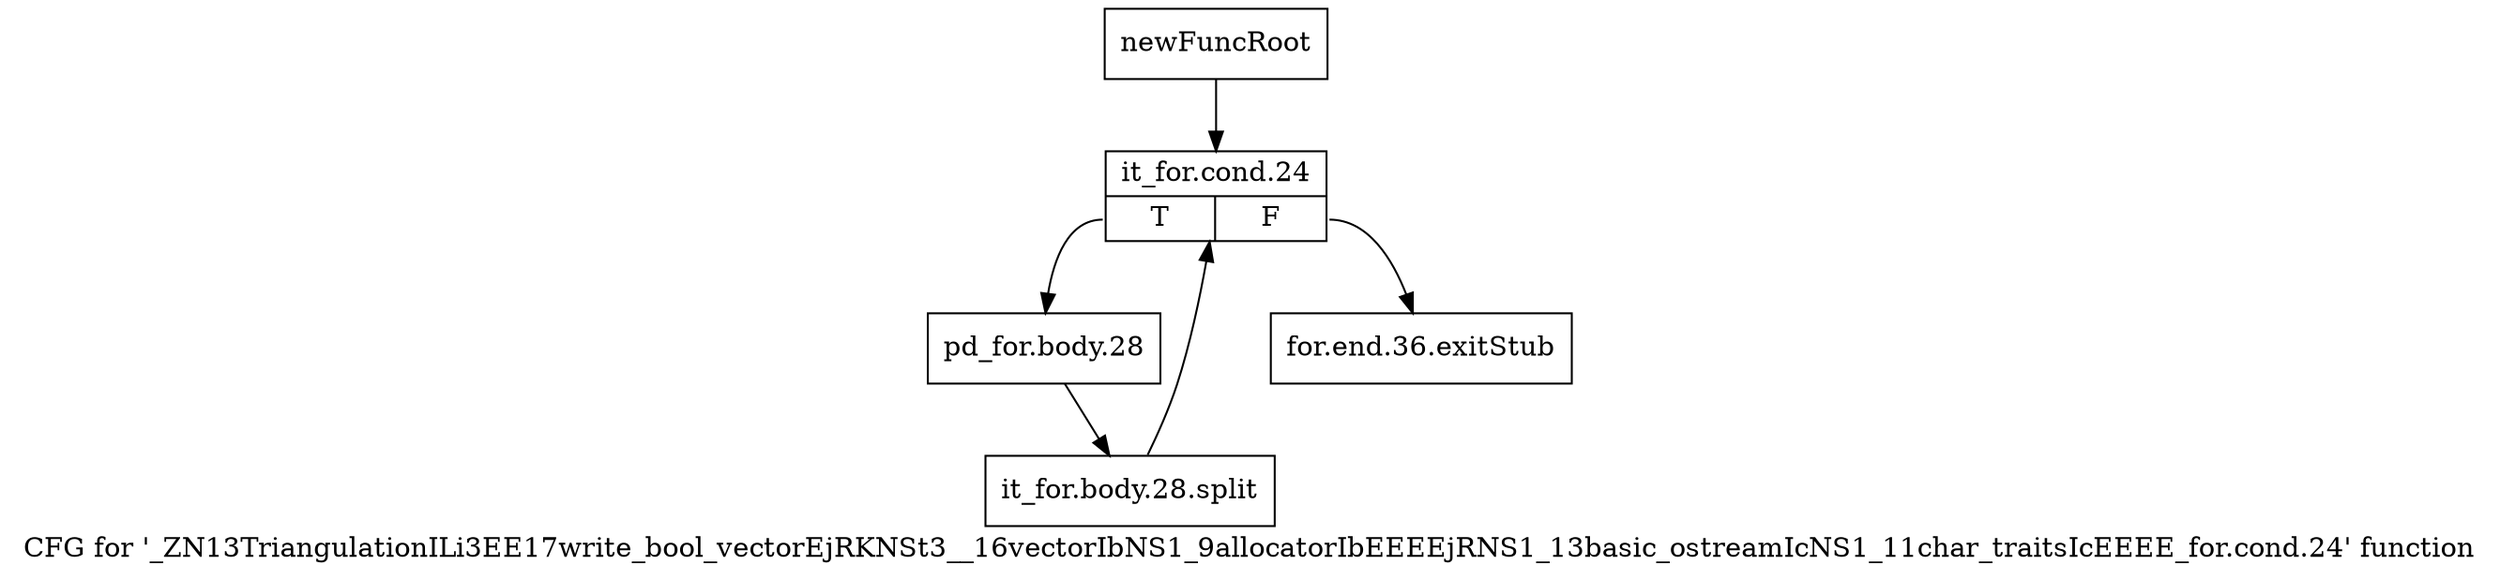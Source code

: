 digraph "CFG for '_ZN13TriangulationILi3EE17write_bool_vectorEjRKNSt3__16vectorIbNS1_9allocatorIbEEEEjRNS1_13basic_ostreamIcNS1_11char_traitsIcEEEE_for.cond.24' function" {
	label="CFG for '_ZN13TriangulationILi3EE17write_bool_vectorEjRKNSt3__16vectorIbNS1_9allocatorIbEEEEjRNS1_13basic_ostreamIcNS1_11char_traitsIcEEEE_for.cond.24' function";

	Node0x9893970 [shape=record,label="{newFuncRoot}"];
	Node0x9893970 -> Node0x9893a10;
	Node0x98939c0 [shape=record,label="{for.end.36.exitStub}"];
	Node0x9893a10 [shape=record,label="{it_for.cond.24|{<s0>T|<s1>F}}"];
	Node0x9893a10:s0 -> Node0x9893a60;
	Node0x9893a10:s1 -> Node0x98939c0;
	Node0x9893a60 [shape=record,label="{pd_for.body.28}"];
	Node0x9893a60 -> Node0xaae5d50;
	Node0xaae5d50 [shape=record,label="{it_for.body.28.split}"];
	Node0xaae5d50 -> Node0x9893a10;
}
